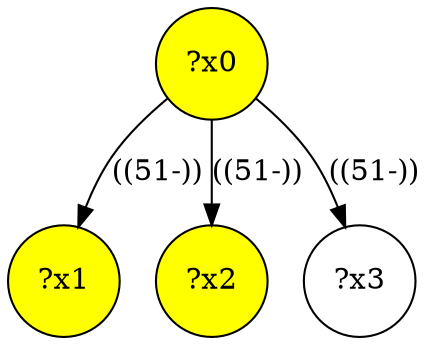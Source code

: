 digraph g {
	x1 [fillcolor="yellow", style="filled," shape=circle, label="?x1"];
	x2 [fillcolor="yellow", style="filled," shape=circle, label="?x2"];
	x0 [fillcolor="yellow", style="filled," shape=circle, label="?x0"];
	x0 -> x1 [label="((51-))"];
	x0 -> x2 [label="((51-))"];
	x3 [shape=circle, label="?x3"];
	x0 -> x3 [label="((51-))"];
}
